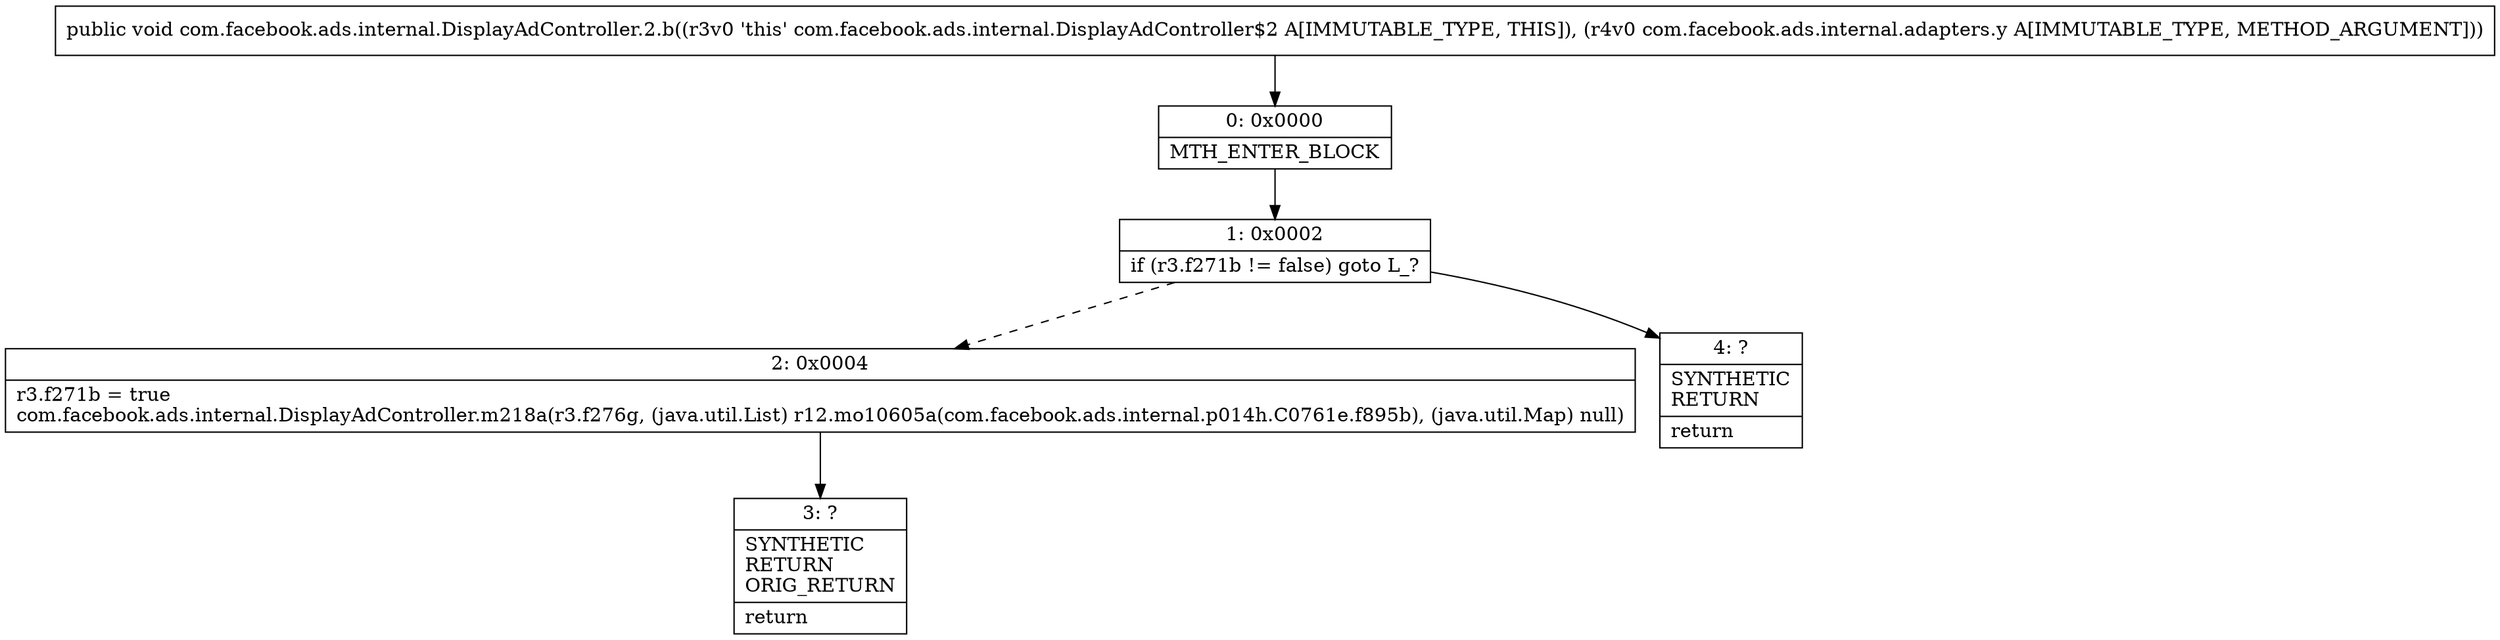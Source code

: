 digraph "CFG forcom.facebook.ads.internal.DisplayAdController.2.b(Lcom\/facebook\/ads\/internal\/adapters\/y;)V" {
Node_0 [shape=record,label="{0\:\ 0x0000|MTH_ENTER_BLOCK\l}"];
Node_1 [shape=record,label="{1\:\ 0x0002|if (r3.f271b != false) goto L_?\l}"];
Node_2 [shape=record,label="{2\:\ 0x0004|r3.f271b = true\lcom.facebook.ads.internal.DisplayAdController.m218a(r3.f276g, (java.util.List) r12.mo10605a(com.facebook.ads.internal.p014h.C0761e.f895b), (java.util.Map) null)\l}"];
Node_3 [shape=record,label="{3\:\ ?|SYNTHETIC\lRETURN\lORIG_RETURN\l|return\l}"];
Node_4 [shape=record,label="{4\:\ ?|SYNTHETIC\lRETURN\l|return\l}"];
MethodNode[shape=record,label="{public void com.facebook.ads.internal.DisplayAdController.2.b((r3v0 'this' com.facebook.ads.internal.DisplayAdController$2 A[IMMUTABLE_TYPE, THIS]), (r4v0 com.facebook.ads.internal.adapters.y A[IMMUTABLE_TYPE, METHOD_ARGUMENT])) }"];
MethodNode -> Node_0;
Node_0 -> Node_1;
Node_1 -> Node_2[style=dashed];
Node_1 -> Node_4;
Node_2 -> Node_3;
}

